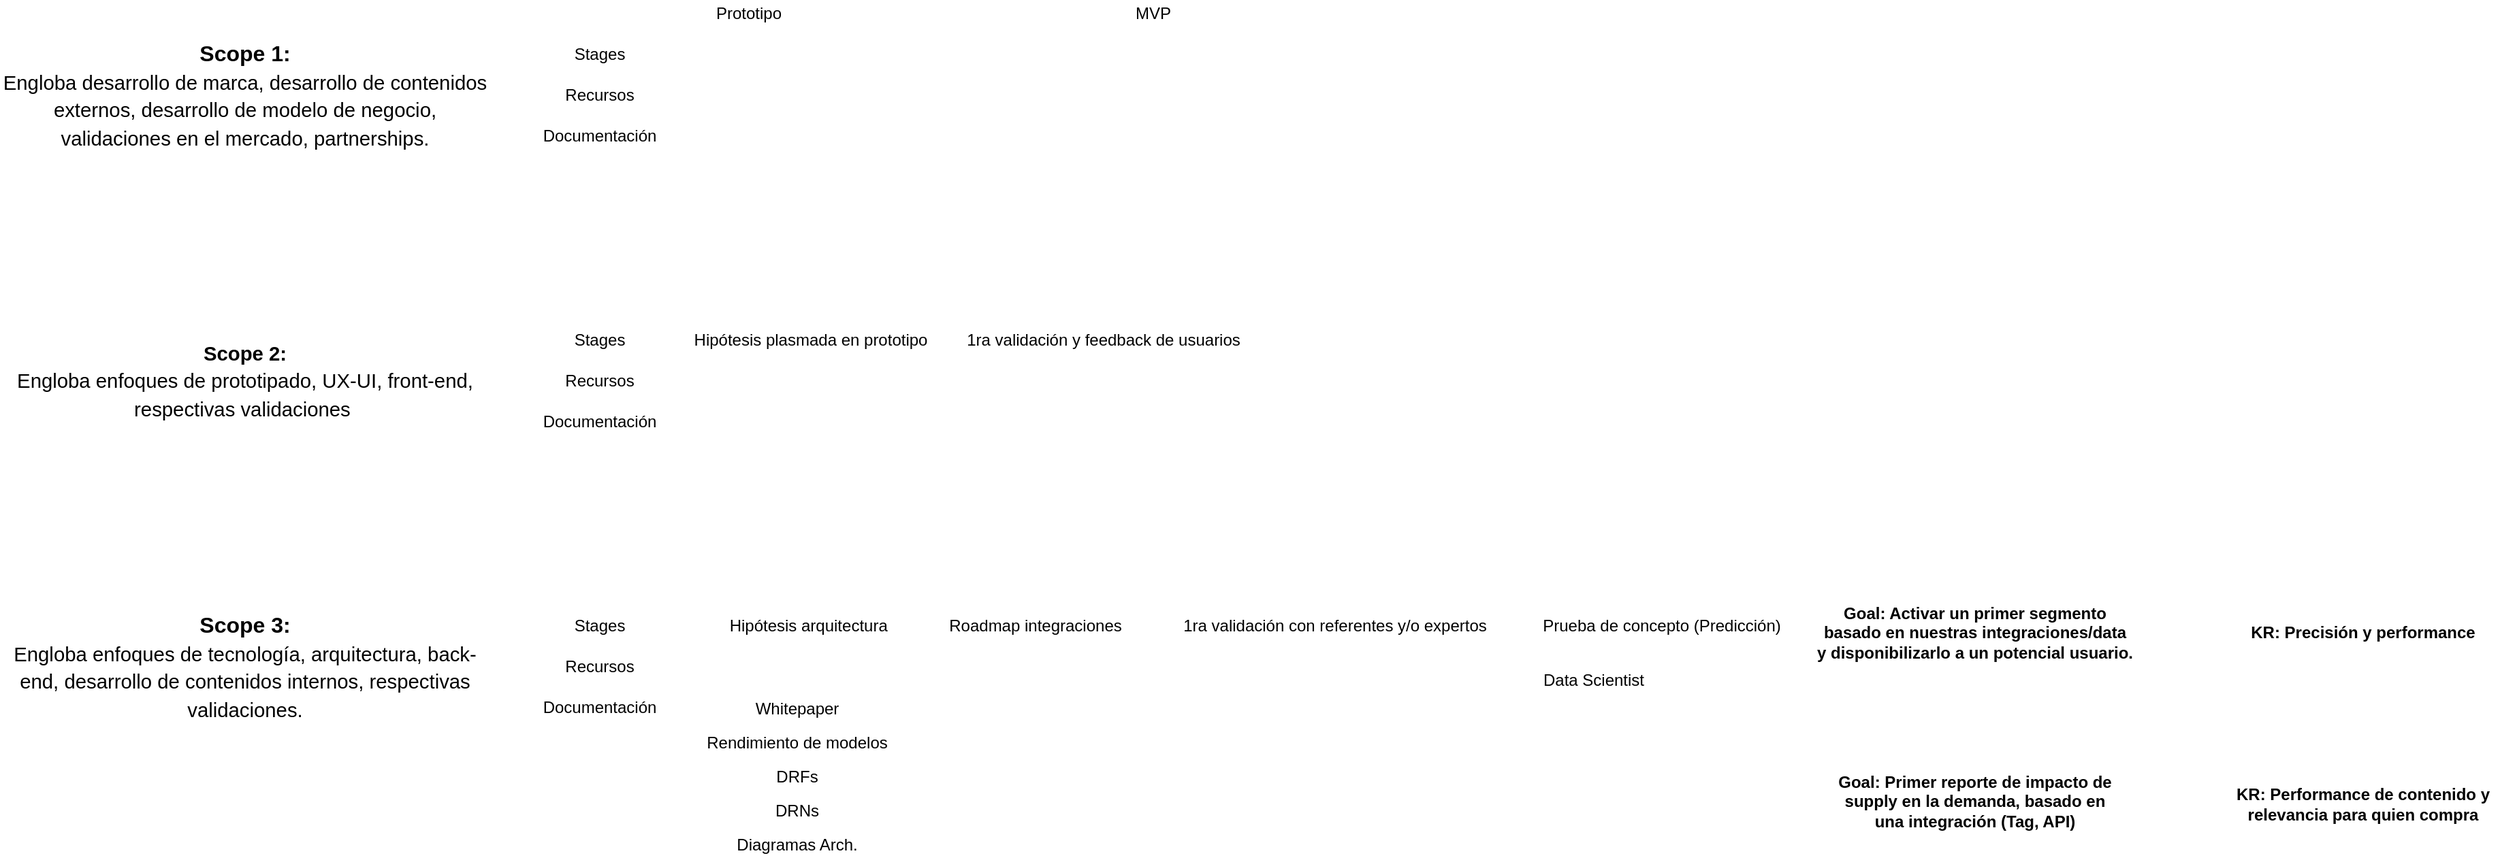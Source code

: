 <mxfile version="14.6.1" type="github">
  <diagram id="C5RBs43oDa-KdzZeNtuy" name="Page-1">
    <mxGraphModel dx="2812" dy="1286" grid="1" gridSize="10" guides="1" tooltips="1" connect="1" arrows="1" fold="1" page="1" pageScale="1" pageWidth="827" pageHeight="1169" math="0" shadow="0">
      <root>
        <mxCell id="WIyWlLk6GJQsqaUBKTNV-0" />
        <mxCell id="WIyWlLk6GJQsqaUBKTNV-1" parent="WIyWlLk6GJQsqaUBKTNV-0" />
        <mxCell id="SEjmEf93t8HTyFmCqNNb-1" value="&lt;p dir=&quot;ltr&quot; style=&quot;line-height: 1.38 ; background-color: rgb(255 , 255 , 255) ; margin-top: 0pt ; margin-bottom: 0pt&quot;&gt;&lt;span style=&quot;font-size: 12pt ; font-family: &amp;#34;arial&amp;#34; ; background-color: transparent ; font-weight: 700 ; vertical-align: baseline&quot;&gt;Scope 1:&lt;/span&gt;&lt;/p&gt;&lt;p dir=&quot;ltr&quot; style=&quot;line-height: 1.38 ; background-color: rgb(255 , 255 , 255) ; margin-top: 0pt ; margin-bottom: 0pt&quot;&gt;&lt;span style=&quot;font-size: 11pt ; font-family: &amp;#34;arial&amp;#34; ; background-color: transparent ; vertical-align: baseline&quot;&gt;Engloba desarrollo de marca, desarrollo de contenidos externos, desarrollo de modelo de negocio, validaciones en el mercado, partnerships.&lt;/span&gt;&lt;/p&gt;" style="text;html=1;strokeColor=none;fillColor=none;align=center;verticalAlign=middle;whiteSpace=wrap;rounded=0;" vertex="1" parent="WIyWlLk6GJQsqaUBKTNV-1">
          <mxGeometry y="40" width="360" height="80" as="geometry" />
        </mxCell>
        <mxCell id="SEjmEf93t8HTyFmCqNNb-4" value="&lt;p dir=&quot;ltr&quot; style=&quot;line-height: 1.38 ; background-color: rgb(255 , 255 , 255) ; margin-top: 0pt ; margin-bottom: 0pt&quot;&gt;&lt;span id=&quot;docs-internal-guid-6a2f830e-7fff-22e9-0ea5-49843ad8b7a9&quot;&gt;&lt;/span&gt;&lt;/p&gt;&lt;p dir=&quot;ltr&quot; style=&quot;line-height: 1.38 ; background-color: #ffffff ; margin-top: 0pt ; margin-bottom: 0pt&quot;&gt;&lt;span style=&quot;font-size: 11pt ; font-family: &amp;#34;arial&amp;#34; ; color: rgb(0 , 0 , 0) ; background-color: transparent ; font-weight: 700 ; font-style: normal ; font-variant: normal ; text-decoration: none ; vertical-align: baseline&quot;&gt;Scope 2:&lt;/span&gt;&lt;/p&gt;&lt;p dir=&quot;ltr&quot; style=&quot;line-height: 1.38 ; background-color: #ffffff ; margin-top: 0pt ; margin-bottom: 0pt&quot;&gt;&lt;span style=&quot;font-size: 11pt ; font-family: &amp;#34;arial&amp;#34; ; background-color: transparent ; vertical-align: baseline&quot;&gt;Engloba enfoques de &lt;/span&gt;&lt;span style=&quot;font-size: 11pt ; font-family: &amp;#34;arial&amp;#34; ; background-color: transparent ; vertical-align: baseline&quot;&gt;prototipado, UX-UI&lt;/span&gt;&lt;span style=&quot;font-size: 11pt ; font-family: &amp;#34;arial&amp;#34; ; background-color: transparent ; vertical-align: baseline&quot;&gt;, &lt;/span&gt;&lt;span style=&quot;font-size: 11pt ; font-family: &amp;#34;arial&amp;#34; ; background-color: transparent ; vertical-align: baseline&quot;&gt;front-end, respectivas validaciones&amp;nbsp;&lt;/span&gt;&lt;br&gt;&lt;/p&gt;" style="text;html=1;strokeColor=none;fillColor=none;align=center;verticalAlign=middle;whiteSpace=wrap;rounded=0;" vertex="1" parent="WIyWlLk6GJQsqaUBKTNV-1">
          <mxGeometry y="250" width="360" height="80" as="geometry" />
        </mxCell>
        <mxCell id="SEjmEf93t8HTyFmCqNNb-5" value="&lt;p dir=&quot;ltr&quot; style=&quot;line-height: 1.38 ; background-color: rgb(255 , 255 , 255) ; margin-top: 0pt ; margin-bottom: 0pt&quot;&gt;&lt;span id=&quot;docs-internal-guid-6a2f830e-7fff-22e9-0ea5-49843ad8b7a9&quot;&gt;&lt;/span&gt;&lt;/p&gt;&lt;p dir=&quot;ltr&quot; style=&quot;line-height: 1.38 ; background-color: #ffffff ; margin-top: 0pt ; margin-bottom: 0pt&quot;&gt;&lt;span style=&quot;font-size: 12pt ; font-family: &amp;#34;arial&amp;#34; ; color: rgb(0 , 0 , 0) ; background-color: transparent ; font-weight: 700 ; font-style: normal ; font-variant: normal ; text-decoration: none ; vertical-align: baseline&quot;&gt;Scope 3:&lt;/span&gt;&lt;/p&gt;&lt;p dir=&quot;ltr&quot; style=&quot;line-height: 1.38 ; background-color: #ffffff ; margin-top: 0pt ; margin-bottom: 0pt&quot;&gt;&lt;span id=&quot;docs-internal-guid-a03e7e6e-7fff-9b86-cb27-707e165abb1c&quot;&gt;&lt;/span&gt;&lt;/p&gt;&lt;p dir=&quot;ltr&quot; style=&quot;line-height: 1.38 ; background-color: #ffffff ; margin-top: 0pt ; margin-bottom: 0pt&quot;&gt;&lt;span style=&quot;font-size: 11pt ; font-family: &amp;#34;arial&amp;#34; ; color: rgb(0 , 0 , 0) ; background-color: transparent ; font-style: normal ; font-variant: normal ; text-decoration: none ; vertical-align: baseline&quot;&gt;Engloba enfoques de tecnología, arquitectura, back-end, &lt;/span&gt;&lt;span style=&quot;font-size: 11pt ; font-family: &amp;#34;arial&amp;#34; ; color: rgb(0 , 0 , 0) ; background-color: transparent ; font-style: normal ; font-variant: normal ; text-decoration: none ; vertical-align: baseline&quot;&gt;desarrollo de contenidos internos,&lt;/span&gt;&lt;span style=&quot;font-size: 11pt ; font-family: &amp;#34;arial&amp;#34; ; color: rgb(0 , 0 , 0) ; background-color: transparent ; font-style: normal ; font-variant: normal ; text-decoration: none ; vertical-align: baseline&quot;&gt; respectivas validaciones.&lt;/span&gt;&lt;/p&gt;" style="text;html=1;strokeColor=none;fillColor=none;align=center;verticalAlign=middle;whiteSpace=wrap;rounded=0;" vertex="1" parent="WIyWlLk6GJQsqaUBKTNV-1">
          <mxGeometry y="460" width="360" height="80" as="geometry" />
        </mxCell>
        <mxCell id="SEjmEf93t8HTyFmCqNNb-6" value="Recursos" style="text;html=1;align=center;verticalAlign=middle;resizable=0;points=[];autosize=1;strokeColor=none;" vertex="1" parent="WIyWlLk6GJQsqaUBKTNV-1">
          <mxGeometry x="405" y="70" width="70" height="20" as="geometry" />
        </mxCell>
        <mxCell id="SEjmEf93t8HTyFmCqNNb-7" value="Recursos" style="text;html=1;align=center;verticalAlign=middle;resizable=0;points=[];autosize=1;strokeColor=none;" vertex="1" parent="WIyWlLk6GJQsqaUBKTNV-1">
          <mxGeometry x="405" y="280" width="70" height="20" as="geometry" />
        </mxCell>
        <mxCell id="SEjmEf93t8HTyFmCqNNb-8" value="Recursos" style="text;html=1;align=center;verticalAlign=middle;resizable=0;points=[];autosize=1;strokeColor=none;" vertex="1" parent="WIyWlLk6GJQsqaUBKTNV-1">
          <mxGeometry x="405" y="490" width="70" height="20" as="geometry" />
        </mxCell>
        <mxCell id="SEjmEf93t8HTyFmCqNNb-9" value="Stages" style="text;html=1;align=center;verticalAlign=middle;resizable=0;points=[];autosize=1;strokeColor=none;" vertex="1" parent="WIyWlLk6GJQsqaUBKTNV-1">
          <mxGeometry x="415" y="40" width="50" height="20" as="geometry" />
        </mxCell>
        <mxCell id="SEjmEf93t8HTyFmCqNNb-10" value="Stages" style="text;html=1;align=center;verticalAlign=middle;resizable=0;points=[];autosize=1;strokeColor=none;" vertex="1" parent="WIyWlLk6GJQsqaUBKTNV-1">
          <mxGeometry x="415" y="250" width="50" height="20" as="geometry" />
        </mxCell>
        <mxCell id="SEjmEf93t8HTyFmCqNNb-11" value="Stages" style="text;html=1;align=center;verticalAlign=middle;resizable=0;points=[];autosize=1;strokeColor=none;" vertex="1" parent="WIyWlLk6GJQsqaUBKTNV-1">
          <mxGeometry x="415" y="460" width="50" height="20" as="geometry" />
        </mxCell>
        <mxCell id="SEjmEf93t8HTyFmCqNNb-13" value="Prototipo" style="text;html=1;strokeColor=none;fillColor=none;align=center;verticalAlign=middle;whiteSpace=wrap;rounded=0;" vertex="1" parent="WIyWlLk6GJQsqaUBKTNV-1">
          <mxGeometry x="530" y="10" width="40" height="20" as="geometry" />
        </mxCell>
        <mxCell id="SEjmEf93t8HTyFmCqNNb-14" value="MVP" style="text;html=1;strokeColor=none;fillColor=none;align=center;verticalAlign=middle;whiteSpace=wrap;rounded=0;" vertex="1" parent="WIyWlLk6GJQsqaUBKTNV-1">
          <mxGeometry x="827" y="10" width="40" height="20" as="geometry" />
        </mxCell>
        <mxCell id="SEjmEf93t8HTyFmCqNNb-15" value="Documentación" style="text;html=1;align=center;verticalAlign=middle;resizable=0;points=[];autosize=1;strokeColor=none;" vertex="1" parent="WIyWlLk6GJQsqaUBKTNV-1">
          <mxGeometry x="390" y="100" width="100" height="20" as="geometry" />
        </mxCell>
        <mxCell id="SEjmEf93t8HTyFmCqNNb-16" value="Documentación" style="text;html=1;align=center;verticalAlign=middle;resizable=0;points=[];autosize=1;strokeColor=none;" vertex="1" parent="WIyWlLk6GJQsqaUBKTNV-1">
          <mxGeometry x="390" y="310" width="100" height="20" as="geometry" />
        </mxCell>
        <mxCell id="SEjmEf93t8HTyFmCqNNb-17" value="Documentación" style="text;html=1;align=center;verticalAlign=middle;resizable=0;points=[];autosize=1;strokeColor=none;" vertex="1" parent="WIyWlLk6GJQsqaUBKTNV-1">
          <mxGeometry x="390" y="520" width="100" height="20" as="geometry" />
        </mxCell>
        <mxCell id="SEjmEf93t8HTyFmCqNNb-18" value="Hipótesis plasmada en prototipo" style="text;html=1;align=center;verticalAlign=middle;resizable=0;points=[];autosize=1;strokeColor=none;" vertex="1" parent="WIyWlLk6GJQsqaUBKTNV-1">
          <mxGeometry x="500" y="250" width="190" height="20" as="geometry" />
        </mxCell>
        <mxCell id="SEjmEf93t8HTyFmCqNNb-19" value="1ra validación y feedback de usuarios" style="text;html=1;align=center;verticalAlign=middle;resizable=0;points=[];autosize=1;strokeColor=none;" vertex="1" parent="WIyWlLk6GJQsqaUBKTNV-1">
          <mxGeometry x="700" y="250" width="220" height="20" as="geometry" />
        </mxCell>
        <mxCell id="SEjmEf93t8HTyFmCqNNb-20" value="Hipótesis arquitectura&amp;nbsp;" style="text;html=1;align=center;verticalAlign=middle;resizable=0;points=[];autosize=1;strokeColor=none;" vertex="1" parent="WIyWlLk6GJQsqaUBKTNV-1">
          <mxGeometry x="530" y="460" width="130" height="20" as="geometry" />
        </mxCell>
        <mxCell id="SEjmEf93t8HTyFmCqNNb-21" value="1ra validación con referentes y/o expertos" style="text;html=1;align=center;verticalAlign=middle;resizable=0;points=[];autosize=1;strokeColor=none;" vertex="1" parent="WIyWlLk6GJQsqaUBKTNV-1">
          <mxGeometry x="860" y="460" width="240" height="20" as="geometry" />
        </mxCell>
        <mxCell id="SEjmEf93t8HTyFmCqNNb-22" value="Whitepaper" style="text;html=1;align=center;verticalAlign=middle;resizable=0;points=[];autosize=1;strokeColor=none;" vertex="1" parent="WIyWlLk6GJQsqaUBKTNV-1">
          <mxGeometry x="545" y="521" width="80" height="20" as="geometry" />
        </mxCell>
        <mxCell id="SEjmEf93t8HTyFmCqNNb-23" value="DRFs" style="text;html=1;align=center;verticalAlign=middle;resizable=0;points=[];autosize=1;strokeColor=none;" vertex="1" parent="WIyWlLk6GJQsqaUBKTNV-1">
          <mxGeometry x="560" y="571" width="50" height="20" as="geometry" />
        </mxCell>
        <mxCell id="SEjmEf93t8HTyFmCqNNb-24" value="DRNs" style="text;html=1;align=center;verticalAlign=middle;resizable=0;points=[];autosize=1;strokeColor=none;" vertex="1" parent="WIyWlLk6GJQsqaUBKTNV-1">
          <mxGeometry x="560" y="596" width="50" height="20" as="geometry" />
        </mxCell>
        <mxCell id="SEjmEf93t8HTyFmCqNNb-25" value="Diagramas Arch." style="text;html=1;align=center;verticalAlign=middle;resizable=0;points=[];autosize=1;strokeColor=none;" vertex="1" parent="WIyWlLk6GJQsqaUBKTNV-1">
          <mxGeometry x="535" y="621" width="100" height="20" as="geometry" />
        </mxCell>
        <mxCell id="SEjmEf93t8HTyFmCqNNb-26" value="Rendimiento de modelos" style="text;html=1;align=center;verticalAlign=middle;resizable=0;points=[];autosize=1;strokeColor=none;" vertex="1" parent="WIyWlLk6GJQsqaUBKTNV-1">
          <mxGeometry x="510" y="546" width="150" height="20" as="geometry" />
        </mxCell>
        <mxCell id="SEjmEf93t8HTyFmCqNNb-27" value="Prueba de concepto (Predicción)" style="text;html=1;align=center;verticalAlign=middle;resizable=0;points=[];autosize=1;strokeColor=none;" vertex="1" parent="WIyWlLk6GJQsqaUBKTNV-1">
          <mxGeometry x="1125" y="460" width="190" height="20" as="geometry" />
        </mxCell>
        <mxCell id="SEjmEf93t8HTyFmCqNNb-28" value="Data Scientist" style="text;html=1;align=center;verticalAlign=middle;resizable=0;points=[];autosize=1;strokeColor=none;" vertex="1" parent="WIyWlLk6GJQsqaUBKTNV-1">
          <mxGeometry x="1125" y="500" width="90" height="20" as="geometry" />
        </mxCell>
        <mxCell id="SEjmEf93t8HTyFmCqNNb-29" value="Roadmap integraciones" style="text;html=1;align=center;verticalAlign=middle;resizable=0;points=[];autosize=1;strokeColor=none;" vertex="1" parent="WIyWlLk6GJQsqaUBKTNV-1">
          <mxGeometry x="690" y="460" width="140" height="20" as="geometry" />
        </mxCell>
        <mxCell id="SEjmEf93t8HTyFmCqNNb-30" value="&lt;b&gt;Goal: Activar un primer segmento&lt;br&gt;basado en nuestras integraciones/data&lt;br&gt;y disponibilizarlo a un potencial usuario.&lt;/b&gt;" style="text;html=1;align=center;verticalAlign=middle;resizable=0;points=[];autosize=1;strokeColor=none;" vertex="1" parent="WIyWlLk6GJQsqaUBKTNV-1">
          <mxGeometry x="1325" y="450" width="250" height="50" as="geometry" />
        </mxCell>
        <mxCell id="SEjmEf93t8HTyFmCqNNb-31" value="&lt;b&gt;Goal: Primer reporte de impacto de&lt;br&gt;supply en la demanda, basado en&lt;br&gt;una integración (Tag, API)&lt;/b&gt;" style="text;html=1;align=center;verticalAlign=middle;resizable=0;points=[];autosize=1;strokeColor=none;" vertex="1" parent="WIyWlLk6GJQsqaUBKTNV-1">
          <mxGeometry x="1340" y="574" width="220" height="50" as="geometry" />
        </mxCell>
        <mxCell id="SEjmEf93t8HTyFmCqNNb-32" value="&lt;b&gt;KR: Precisión y performance&lt;/b&gt;" style="text;html=1;align=center;verticalAlign=middle;resizable=0;points=[];autosize=1;strokeColor=none;" vertex="1" parent="WIyWlLk6GJQsqaUBKTNV-1">
          <mxGeometry x="1645" y="465" width="180" height="20" as="geometry" />
        </mxCell>
        <mxCell id="SEjmEf93t8HTyFmCqNNb-33" value="&lt;b&gt;KR: Performance de contenido y&lt;br&gt;relevancia para quien compra&lt;/b&gt;" style="text;html=1;align=center;verticalAlign=middle;resizable=0;points=[];autosize=1;strokeColor=none;" vertex="1" parent="WIyWlLk6GJQsqaUBKTNV-1">
          <mxGeometry x="1635" y="586" width="200" height="30" as="geometry" />
        </mxCell>
      </root>
    </mxGraphModel>
  </diagram>
</mxfile>
